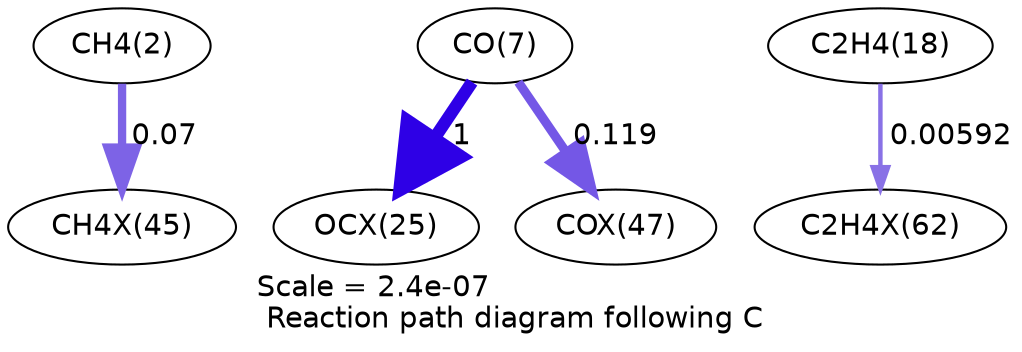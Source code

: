 digraph reaction_paths {
center=1;
s4 -> s100[fontname="Helvetica", penwidth=3.99, arrowsize=2, color="0.7, 0.57, 0.9"
, label=" 0.07"];
s9 -> s96[fontname="Helvetica", penwidth=6, arrowsize=3, color="0.7, 1.5, 0.9"
, label=" 1"];
s9 -> s102[fontname="Helvetica", penwidth=4.39, arrowsize=2.2, color="0.7, 0.619, 0.9"
, label=" 0.119"];
s20 -> s109[fontname="Helvetica", penwidth=2.13, arrowsize=1.06, color="0.7, 0.506, 0.9"
, label=" 0.00592"];
s4 [ fontname="Helvetica", label="CH4(2)"];
s9 [ fontname="Helvetica", label="CO(7)"];
s20 [ fontname="Helvetica", label="C2H4(18)"];
s96 [ fontname="Helvetica", label="OCX(25)"];
s100 [ fontname="Helvetica", label="CH4X(45)"];
s102 [ fontname="Helvetica", label="COX(47)"];
s109 [ fontname="Helvetica", label="C2H4X(62)"];
 label = "Scale = 2.4e-07\l Reaction path diagram following C";
 fontname = "Helvetica";
}
